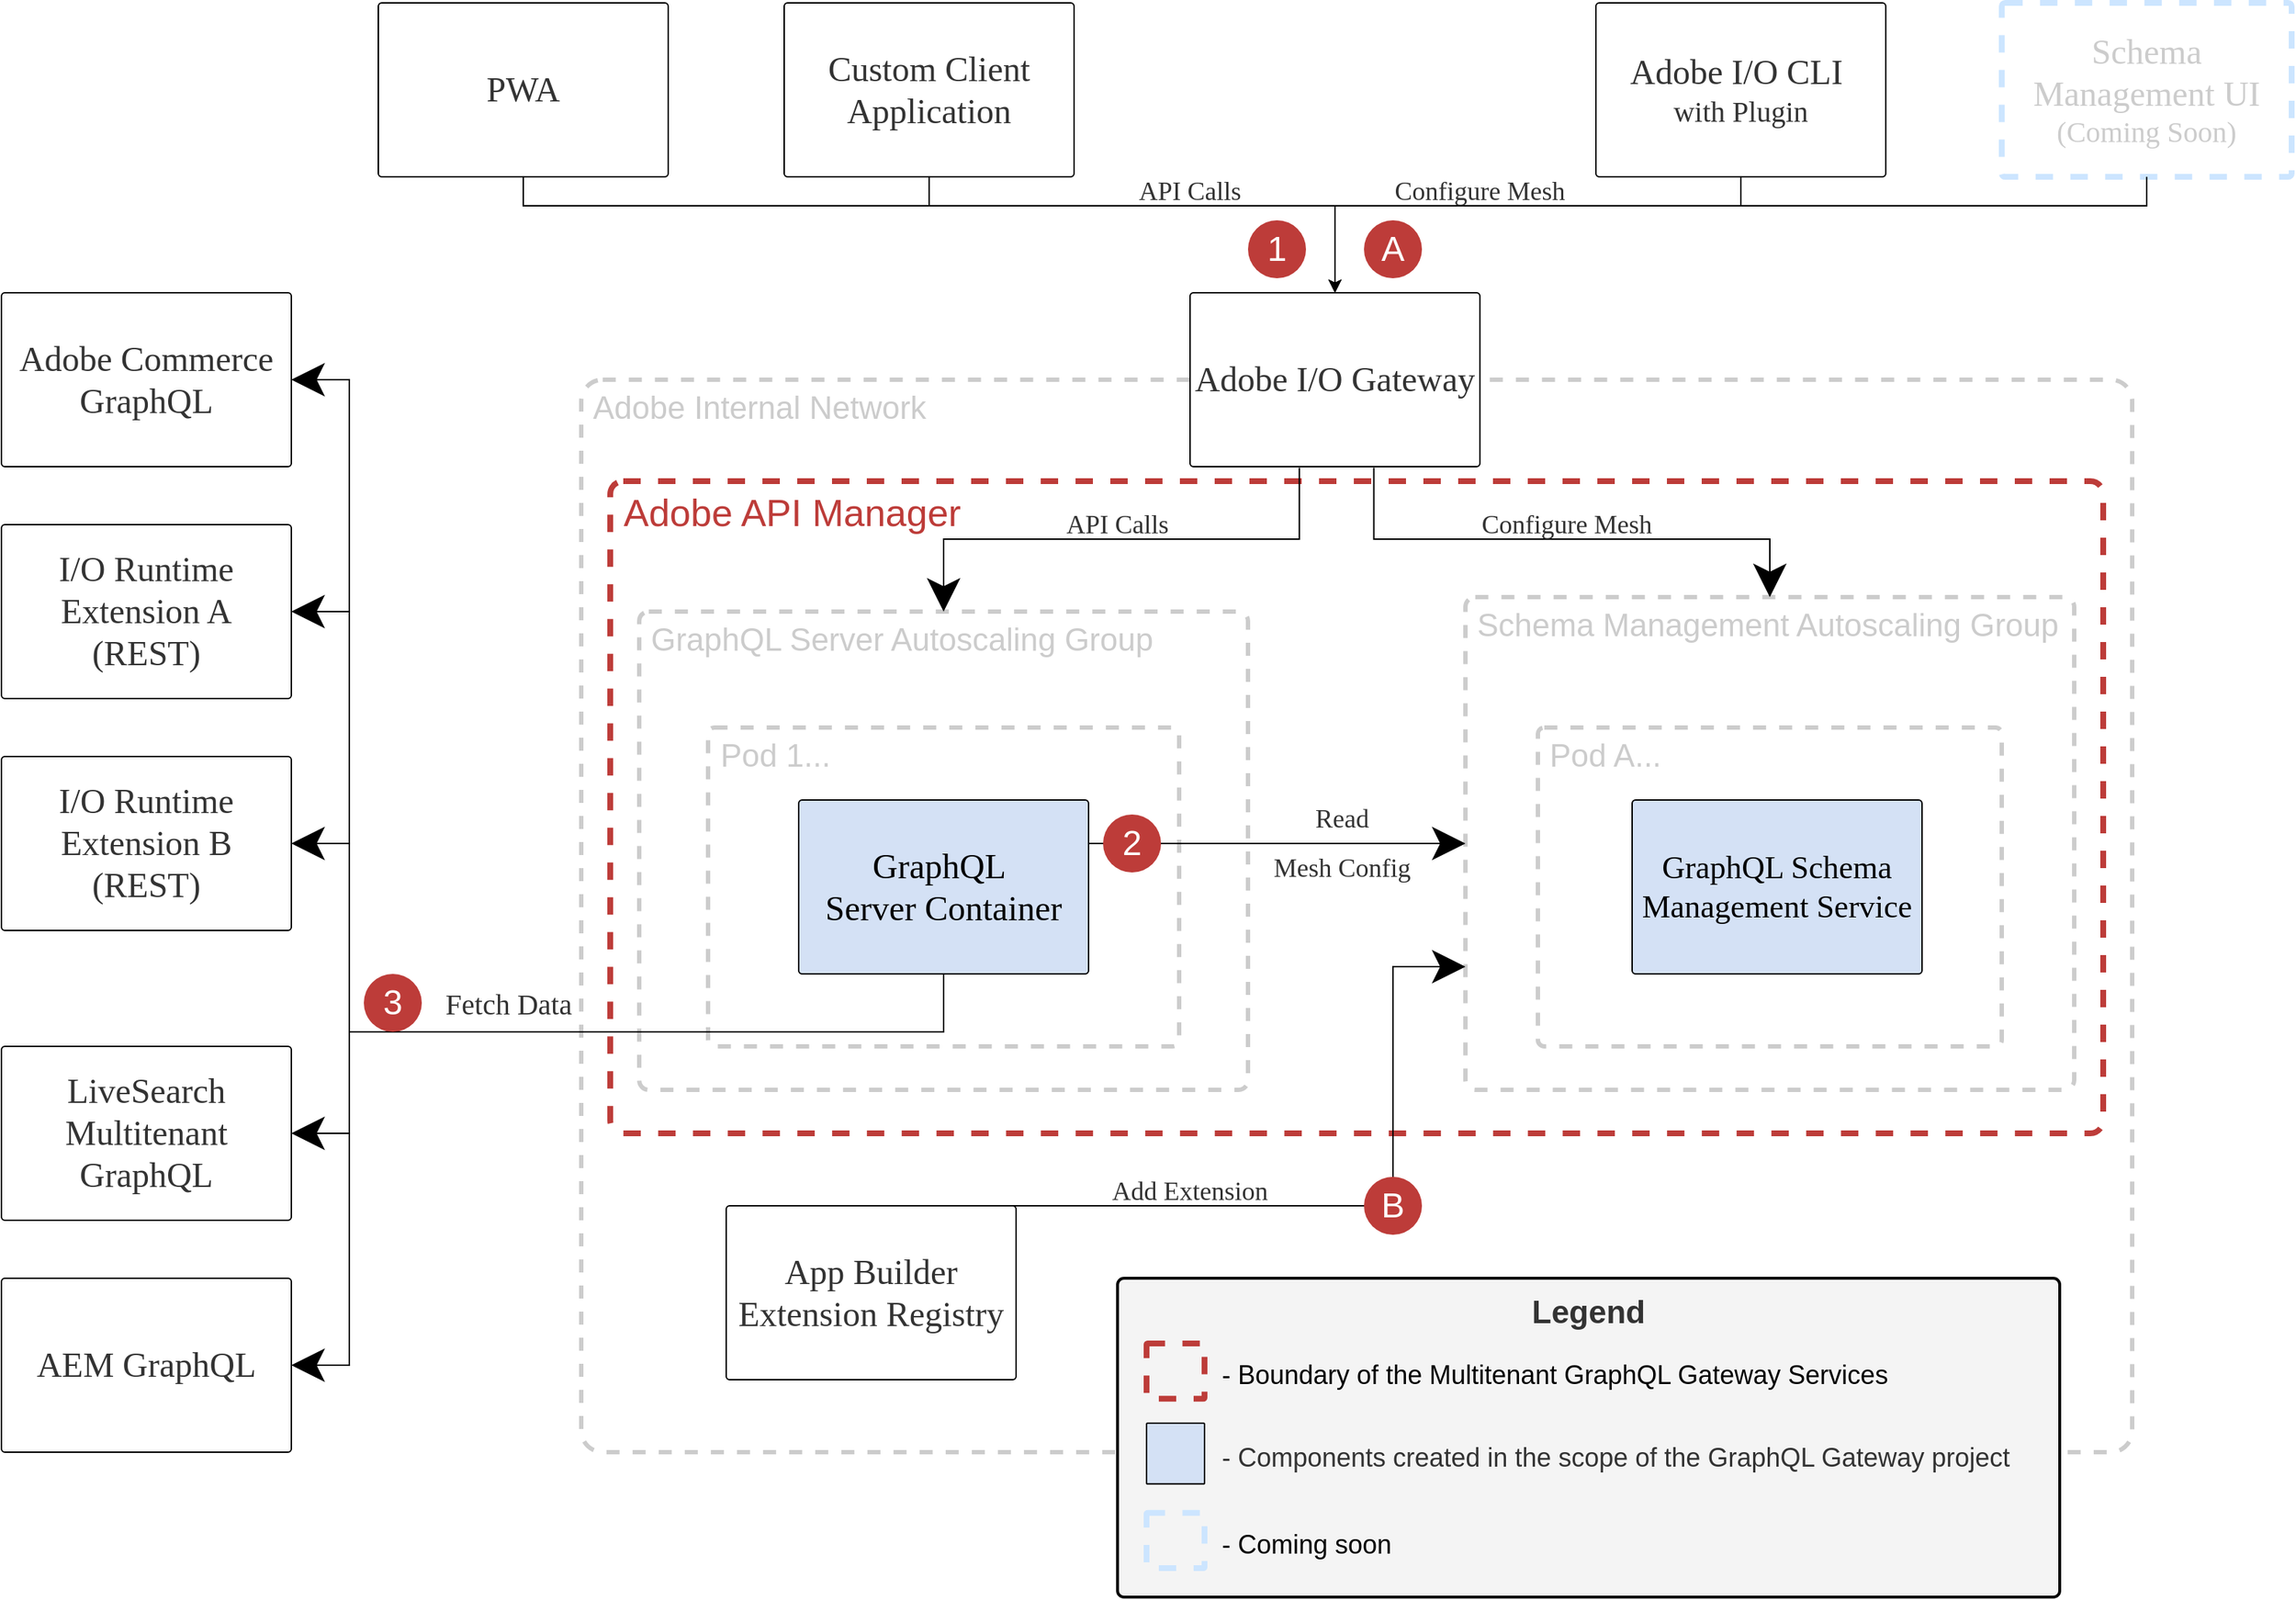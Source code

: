 <mxfile version="18.0.3" type="device"><diagram id="HuxnVWD3fxlY8WrwjRA4" name="Page-1"><mxGraphModel dx="2066" dy="699" grid="1" gridSize="10" guides="1" tooltips="1" connect="1" arrows="1" fold="1" page="1" pageScale="1" pageWidth="850" pageHeight="1100" math="0" shadow="0"><root><mxCell id="0"/><mxCell id="1" parent="0"/><mxCell id="AykOZnKy9bjINJLmDB4_-24" value=" Adobe Internal Network" style="rounded=1;arcSize=2;fillColor=default;strokeColor=#CCCCCC;movable=1;resizable=1;rotatable=1;deletable=1;editable=1;connectable=1;fontFamily=Helvetica;fontSize=22;perimeter=rectanglePerimeter;shadow=0;fontColor=#CCCCCC;dashed=1;align=left;verticalAlign=top;whiteSpace=wrap;strokeWidth=3;" parent="1" vertex="1"><mxGeometry x="460" y="300" width="1070" height="740" as="geometry"/></mxCell><mxCell id="AykOZnKy9bjINJLmDB4_-25" value=" Adobe API Manager" style="rounded=1;arcSize=2;movable=1;resizable=1;rotatable=1;deletable=1;editable=1;connectable=1;fontFamily=Helvetica;fontSize=26;perimeter=rectanglePerimeter;shadow=0;dashed=1;align=left;verticalAlign=top;whiteSpace=wrap;strokeWidth=4;fillColor=none;strokeColor=#BD3C39;fontColor=#BD3C39;" parent="1" vertex="1"><mxGeometry x="480" y="370" width="1030" height="450" as="geometry"/></mxCell><mxCell id="AykOZnKy9bjINJLmDB4_-28" value=" Schema Management Autoscaling Group" style="rounded=1;arcSize=2;fillColor=default;strokeColor=#CCCCCC;movable=1;resizable=1;rotatable=1;deletable=1;editable=1;connectable=1;fontFamily=Helvetica;fontSize=22;perimeter=rectanglePerimeter;shadow=0;fontColor=#CCCCCC;dashed=1;align=left;verticalAlign=top;whiteSpace=wrap;strokeWidth=3;" parent="1" vertex="1"><mxGeometry x="1070" y="450" width="420" height="340" as="geometry"/></mxCell><mxCell id="AykOZnKy9bjINJLmDB4_-29" value=" Pod A..." style="rounded=1;arcSize=2;fillColor=default;strokeColor=#CCCCCC;movable=1;resizable=1;rotatable=1;deletable=1;editable=1;connectable=1;fontFamily=Helvetica;fontSize=22;perimeter=rectanglePerimeter;shadow=0;fontColor=#CCCCCC;dashed=1;align=left;verticalAlign=top;whiteSpace=wrap;strokeWidth=3;" parent="1" vertex="1"><mxGeometry x="1120" y="540" width="320" height="220" as="geometry"/></mxCell><mxCell id="AykOZnKy9bjINJLmDB4_-26" value=" GraphQL Server Autoscaling Group" style="rounded=1;arcSize=2;fillColor=default;strokeColor=#CCCCCC;movable=1;resizable=1;rotatable=1;deletable=1;editable=1;connectable=1;fontFamily=Helvetica;fontSize=22;perimeter=rectanglePerimeter;shadow=0;fontColor=#CCCCCC;dashed=1;align=left;verticalAlign=top;whiteSpace=wrap;strokeWidth=3;" parent="1" vertex="1"><mxGeometry x="500" y="460" width="420" height="330" as="geometry"/></mxCell><mxCell id="AykOZnKy9bjINJLmDB4_-27" value=" Pod 1..." style="rounded=1;arcSize=2;fillColor=default;strokeColor=#CCCCCC;movable=1;resizable=1;rotatable=1;deletable=1;editable=1;connectable=1;fontFamily=Helvetica;fontSize=22;perimeter=rectanglePerimeter;shadow=0;fontColor=#CCCCCC;dashed=1;align=left;verticalAlign=top;whiteSpace=wrap;strokeWidth=3;" parent="1" vertex="1"><mxGeometry x="547.5" y="540" width="325" height="220" as="geometry"/></mxCell><mxCell id="AykOZnKy9bjINJLmDB4_-15" style="edgeStyle=orthogonalEdgeStyle;rounded=0;orthogonalLoop=1;jettySize=auto;html=1;exitX=0.377;exitY=1.006;exitDx=0;exitDy=0;endSize=20;entryX=0.5;entryY=0;entryDx=0;entryDy=0;exitPerimeter=0;" parent="1" source="XAE0YdJrRLPsoNwTPt81-1" target="AykOZnKy9bjINJLmDB4_-26" edge="1"><mxGeometry relative="1" as="geometry"><mxPoint x="810" y="410" as="targetPoint"/><Array as="points"><mxPoint x="955" y="410"/><mxPoint x="710" y="410"/></Array></mxGeometry></mxCell><mxCell id="AykOZnKy9bjINJLmDB4_-22" style="edgeStyle=orthogonalEdgeStyle;rounded=0;orthogonalLoop=1;jettySize=auto;html=1;exitX=0.634;exitY=1.006;exitDx=0;exitDy=0;startArrow=none;startFill=0;endArrow=classic;endFill=1;endSize=20;exitPerimeter=0;entryX=0.5;entryY=0;entryDx=0;entryDy=0;" parent="1" source="XAE0YdJrRLPsoNwTPt81-1" target="AykOZnKy9bjINJLmDB4_-28" edge="1"><mxGeometry relative="1" as="geometry"><mxPoint x="1410" y="450" as="targetPoint"/><Array as="points"><mxPoint x="1007" y="410"/><mxPoint x="1280" y="410"/></Array></mxGeometry></mxCell><mxCell id="XAE0YdJrRLPsoNwTPt81-1" value="&lt;div&gt;&lt;font style=&quot;font-size: 24px&quot;&gt;Adobe I/O Gateway&lt;/font&gt;&lt;/div&gt;" style="rounded=1;whiteSpace=wrap;html=1;arcSize=2;fillColor=default;strokeColor=#000000;movable=1;resizable=1;rotatable=1;deletable=1;editable=1;connectable=1;fontFamily=Verdana;fontSize=13;perimeter=rectanglePerimeter;shadow=0;fontColor=#333333;align=center;" parent="1" vertex="1"><mxGeometry x="880" y="240" width="200" height="120" as="geometry"/></mxCell><mxCell id="AykOZnKy9bjINJLmDB4_-12" style="edgeStyle=orthogonalEdgeStyle;rounded=0;orthogonalLoop=1;jettySize=auto;html=1;exitX=0.5;exitY=1;exitDx=0;exitDy=0;entryX=0.5;entryY=0;entryDx=0;entryDy=0;" parent="1" source="XAE0YdJrRLPsoNwTPt81-8" target="XAE0YdJrRLPsoNwTPt81-1" edge="1"><mxGeometry relative="1" as="geometry"><mxPoint x="980" y="200" as="targetPoint"/><Array as="points"><mxPoint x="420" y="180"/><mxPoint x="980" y="180"/></Array></mxGeometry></mxCell><mxCell id="XAE0YdJrRLPsoNwTPt81-8" value="&lt;div&gt;&lt;font style=&quot;font-size: 24px&quot;&gt;PWA&lt;/font&gt;&lt;/div&gt;" style="rounded=1;whiteSpace=wrap;html=1;arcSize=2;fillColor=none;strokeColor=#000000;movable=1;resizable=1;rotatable=1;deletable=1;editable=1;connectable=1;fontFamily=Verdana;fontSize=13;perimeter=rectanglePerimeter;shadow=0;fontColor=#333333;align=center;" parent="1" vertex="1"><mxGeometry x="320" y="40" width="200" height="120" as="geometry"/></mxCell><mxCell id="AykOZnKy9bjINJLmDB4_-11" style="edgeStyle=orthogonalEdgeStyle;rounded=0;orthogonalLoop=1;jettySize=auto;html=1;exitX=0.5;exitY=1;exitDx=0;exitDy=0;" parent="1" source="XAE0YdJrRLPsoNwTPt81-9" target="XAE0YdJrRLPsoNwTPt81-1" edge="1"><mxGeometry relative="1" as="geometry"><Array as="points"><mxPoint x="700" y="180"/><mxPoint x="980" y="180"/></Array></mxGeometry></mxCell><mxCell id="XAE0YdJrRLPsoNwTPt81-9" value="&lt;div&gt;&lt;font style=&quot;font-size: 24px&quot;&gt;Custom Client&lt;/font&gt;&lt;/div&gt;&lt;div&gt;&lt;font style=&quot;font-size: 24px&quot;&gt;Application&lt;/font&gt;&lt;/div&gt;" style="rounded=1;whiteSpace=wrap;html=1;arcSize=2;fillColor=none;strokeColor=#000000;movable=1;resizable=1;rotatable=1;deletable=1;editable=1;connectable=1;fontFamily=Verdana;fontSize=13;perimeter=rectanglePerimeter;shadow=0;fontColor=#333333;align=center;" parent="1" vertex="1"><mxGeometry x="600" y="40" width="200" height="120" as="geometry"/></mxCell><mxCell id="AykOZnKy9bjINJLmDB4_-13" style="edgeStyle=orthogonalEdgeStyle;rounded=0;orthogonalLoop=1;jettySize=auto;html=1;exitX=0.5;exitY=1;exitDx=0;exitDy=0;entryX=0.5;entryY=0;entryDx=0;entryDy=0;" parent="1" source="XAE0YdJrRLPsoNwTPt81-10" target="XAE0YdJrRLPsoNwTPt81-1" edge="1"><mxGeometry relative="1" as="geometry"><Array as="points"><mxPoint x="1260" y="180"/><mxPoint x="980" y="180"/></Array></mxGeometry></mxCell><mxCell id="XAE0YdJrRLPsoNwTPt81-10" value="&lt;div&gt;&lt;font style=&quot;font-size: 24px&quot;&gt;Adobe I/O CLI&amp;nbsp;&lt;/font&gt;&lt;/div&gt;&lt;div&gt;&lt;font style=&quot;font-size: 20px&quot;&gt;with Plugin&lt;/font&gt;&lt;/div&gt;" style="rounded=1;whiteSpace=wrap;html=1;arcSize=2;fillColor=none;strokeColor=#000000;movable=1;resizable=1;rotatable=1;deletable=1;editable=1;connectable=1;fontFamily=Verdana;fontSize=13;perimeter=rectanglePerimeter;shadow=0;fontColor=#333333;align=center;" parent="1" vertex="1"><mxGeometry x="1160" y="40" width="200" height="120" as="geometry"/></mxCell><mxCell id="XAE0YdJrRLPsoNwTPt81-11" value="&lt;div&gt;&lt;font style=&quot;font-size: 24px&quot; color=&quot;#cccccc&quot;&gt;Schema Management UI&lt;/font&gt;&lt;/div&gt;&lt;div&gt;&lt;span style=&quot;font-size: 20px ; color: rgb(204 , 204 , 204)&quot;&gt;(Coming Soon)&lt;/span&gt;&lt;br&gt;&lt;/div&gt;" style="rounded=1;whiteSpace=wrap;html=1;arcSize=2;fillColor=none;strokeColor=#CCE5FF;movable=1;resizable=1;rotatable=1;deletable=1;editable=1;connectable=1;fontFamily=Verdana;fontSize=13;perimeter=rectanglePerimeter;shadow=0;fontColor=#333333;align=center;dashed=1;strokeWidth=4;" parent="1" vertex="1"><mxGeometry x="1440" y="40" width="200" height="120" as="geometry"/></mxCell><mxCell id="AykOZnKy9bjINJLmDB4_-16" style="edgeStyle=orthogonalEdgeStyle;rounded=0;orthogonalLoop=1;jettySize=auto;html=1;exitX=0.5;exitY=0;exitDx=0;exitDy=0;entryX=1;entryY=0.5;entryDx=0;entryDy=0;endSize=20;" parent="1" source="AykOZnKy9bjINJLmDB4_-3" target="AykOZnKy9bjINJLmDB4_-6" edge="1"><mxGeometry relative="1" as="geometry"><Array as="points"><mxPoint x="710" y="750"/><mxPoint x="300" y="750"/><mxPoint x="300" y="460"/></Array></mxGeometry></mxCell><mxCell id="AykOZnKy9bjINJLmDB4_-23" style="edgeStyle=orthogonalEdgeStyle;rounded=0;orthogonalLoop=1;jettySize=auto;html=1;exitX=1;exitY=0.25;exitDx=0;exitDy=0;startArrow=none;startFill=0;endArrow=classic;endFill=1;endSize=20;entryX=0;entryY=0.5;entryDx=0;entryDy=0;" parent="1" source="AykOZnKy9bjINJLmDB4_-3" target="AykOZnKy9bjINJLmDB4_-28" edge="1"><mxGeometry relative="1" as="geometry"><mxPoint x="1060" y="630" as="targetPoint"/><Array as="points"><mxPoint x="940" y="620"/><mxPoint x="940" y="620"/></Array></mxGeometry></mxCell><mxCell id="AykOZnKy9bjINJLmDB4_-3" value="&lt;div&gt;&lt;font style=&quot;font-size: 24px&quot;&gt;GraphQL&amp;nbsp;&lt;/font&gt;&lt;/div&gt;&lt;div&gt;&lt;font style=&quot;font-size: 24px&quot;&gt;Server Container&lt;/font&gt;&lt;/div&gt;" style="rounded=1;whiteSpace=wrap;html=1;arcSize=2;fillColor=#D4E1F5;strokeColor=#000000;movable=1;resizable=1;rotatable=1;deletable=1;editable=1;connectable=1;fontFamily=Verdana;fontSize=13;perimeter=rectanglePerimeter;shadow=0;align=center;" parent="1" vertex="1"><mxGeometry x="610" y="590" width="200" height="120" as="geometry"/></mxCell><mxCell id="AykOZnKy9bjINJLmDB4_-4" value="&lt;div&gt;&lt;font style=&quot;font-size: 22px&quot;&gt;GraphQL Schema Management Service&lt;/font&gt;&lt;/div&gt;" style="rounded=1;whiteSpace=wrap;html=1;arcSize=2;fillColor=#D4E1F5;strokeColor=#000000;movable=1;resizable=1;rotatable=1;deletable=1;editable=1;connectable=1;fontFamily=Verdana;fontSize=13;perimeter=rectanglePerimeter;shadow=0;align=center;" parent="1" vertex="1"><mxGeometry x="1185" y="590" width="200" height="120" as="geometry"/></mxCell><mxCell id="AykOZnKy9bjINJLmDB4_-30" style="edgeStyle=orthogonalEdgeStyle;rounded=0;orthogonalLoop=1;jettySize=auto;html=1;exitX=0.5;exitY=0;exitDx=0;exitDy=0;fontSize=27;fontColor=#97D077;startArrow=none;startFill=0;endArrow=classic;endFill=1;startSize=20;endSize=20;entryX=0;entryY=0.75;entryDx=0;entryDy=0;" parent="1" source="AykOZnKy9bjINJLmDB4_-5" target="AykOZnKy9bjINJLmDB4_-28" edge="1"><mxGeometry relative="1" as="geometry"><Array as="points"><mxPoint x="1020" y="870"/><mxPoint x="1020" y="705"/></Array><mxPoint x="1170" y="710" as="targetPoint"/></mxGeometry></mxCell><mxCell id="AykOZnKy9bjINJLmDB4_-5" value="&lt;div&gt;&lt;font style=&quot;font-size: 24px&quot;&gt;App Builder Extension Registry&lt;/font&gt;&lt;/div&gt;" style="rounded=1;whiteSpace=wrap;html=1;arcSize=2;fillColor=none;strokeColor=#000000;movable=1;resizable=1;rotatable=1;deletable=1;editable=1;connectable=1;fontFamily=Verdana;fontSize=13;perimeter=rectanglePerimeter;shadow=0;fontColor=#333333;align=center;" parent="1" vertex="1"><mxGeometry x="560" y="870" width="200" height="120" as="geometry"/></mxCell><mxCell id="AykOZnKy9bjINJLmDB4_-6" value="&lt;div&gt;&lt;font style=&quot;font-size: 24px&quot;&gt;I/O Runtime Extension A&lt;/font&gt;&lt;/div&gt;&lt;div&gt;&lt;font style=&quot;font-size: 24px&quot;&gt;(REST)&lt;/font&gt;&lt;/div&gt;" style="rounded=1;whiteSpace=wrap;html=1;arcSize=2;fillColor=none;strokeColor=#000000;movable=1;resizable=1;rotatable=1;deletable=1;editable=1;connectable=1;fontFamily=Verdana;fontSize=13;perimeter=rectanglePerimeter;shadow=0;fontColor=#333333;align=center;" parent="1" vertex="1"><mxGeometry x="60" y="400" width="200" height="120" as="geometry"/></mxCell><mxCell id="AykOZnKy9bjINJLmDB4_-17" style="edgeStyle=orthogonalEdgeStyle;rounded=0;orthogonalLoop=1;jettySize=auto;html=1;exitX=1;exitY=0.5;exitDx=0;exitDy=0;startArrow=classic;startFill=1;endArrow=none;endFill=0;endSize=20;startSize=20;" parent="1" source="AykOZnKy9bjINJLmDB4_-7" edge="1"><mxGeometry relative="1" as="geometry"><mxPoint x="710" y="710" as="targetPoint"/><Array as="points"><mxPoint x="300" y="620"/><mxPoint x="300" y="750"/><mxPoint x="710" y="750"/></Array></mxGeometry></mxCell><mxCell id="AykOZnKy9bjINJLmDB4_-7" value="&lt;div&gt;&lt;font style=&quot;font-size: 24px&quot;&gt;I/O Runtime Extension B&lt;/font&gt;&lt;/div&gt;&lt;div&gt;&lt;font style=&quot;font-size: 24px&quot;&gt;(REST)&lt;br&gt;&lt;/font&gt;&lt;/div&gt;" style="rounded=1;whiteSpace=wrap;html=1;arcSize=2;fillColor=none;strokeColor=#000000;movable=1;resizable=1;rotatable=1;deletable=1;editable=1;connectable=1;fontFamily=Verdana;fontSize=13;perimeter=rectanglePerimeter;shadow=0;fontColor=#333333;align=center;" parent="1" vertex="1"><mxGeometry x="60" y="560" width="200" height="120" as="geometry"/></mxCell><mxCell id="AykOZnKy9bjINJLmDB4_-19" style="edgeStyle=orthogonalEdgeStyle;rounded=0;orthogonalLoop=1;jettySize=auto;html=1;exitX=1;exitY=0.5;exitDx=0;exitDy=0;startArrow=classic;startFill=1;endArrow=none;endFill=0;endSize=20;startSize=20;" parent="1" source="AykOZnKy9bjINJLmDB4_-8" edge="1"><mxGeometry relative="1" as="geometry"><Array as="points"><mxPoint x="300" y="820"/><mxPoint x="300" y="750"/><mxPoint x="710" y="750"/></Array><mxPoint x="710" y="710" as="targetPoint"/></mxGeometry></mxCell><mxCell id="AykOZnKy9bjINJLmDB4_-8" value="&lt;div&gt;&lt;font style=&quot;font-size: 24px&quot;&gt;LiveSearch&lt;/font&gt;&lt;/div&gt;&lt;div&gt;&lt;font style=&quot;font-size: 24px&quot;&gt;Multitenant&lt;/font&gt;&lt;/div&gt;&lt;div&gt;&lt;font style=&quot;font-size: 24px&quot;&gt;GraphQL&lt;/font&gt;&lt;/div&gt;" style="rounded=1;whiteSpace=wrap;html=1;arcSize=2;fillColor=none;strokeColor=#000000;movable=1;resizable=1;rotatable=1;deletable=1;editable=1;connectable=1;fontFamily=Verdana;fontSize=13;perimeter=rectanglePerimeter;shadow=0;fontColor=#333333;align=center;" parent="1" vertex="1"><mxGeometry x="60" y="760" width="200" height="120" as="geometry"/></mxCell><mxCell id="AykOZnKy9bjINJLmDB4_-20" style="edgeStyle=orthogonalEdgeStyle;rounded=0;orthogonalLoop=1;jettySize=auto;html=1;exitX=1;exitY=0.5;exitDx=0;exitDy=0;startArrow=classic;startFill=1;endArrow=none;endFill=0;endSize=20;startSize=20;" parent="1" source="AykOZnKy9bjINJLmDB4_-9" edge="1"><mxGeometry relative="1" as="geometry"><Array as="points"><mxPoint x="300" y="980"/><mxPoint x="300" y="750"/><mxPoint x="710" y="750"/></Array><mxPoint x="710" y="710" as="targetPoint"/></mxGeometry></mxCell><mxCell id="AykOZnKy9bjINJLmDB4_-9" value="&lt;div&gt;&lt;font style=&quot;font-size: 24px&quot;&gt;AEM GraphQL&lt;/font&gt;&lt;/div&gt;" style="rounded=1;whiteSpace=wrap;html=1;arcSize=2;fillColor=none;strokeColor=#000000;movable=1;resizable=1;rotatable=1;deletable=1;editable=1;connectable=1;fontFamily=Verdana;fontSize=13;perimeter=rectanglePerimeter;shadow=0;fontColor=#333333;align=center;" parent="1" vertex="1"><mxGeometry x="60" y="920" width="200" height="120" as="geometry"/></mxCell><mxCell id="AykOZnKy9bjINJLmDB4_-18" style="edgeStyle=orthogonalEdgeStyle;rounded=0;orthogonalLoop=1;jettySize=auto;html=1;exitX=1;exitY=0.5;exitDx=0;exitDy=0;entryX=0.5;entryY=1;entryDx=0;entryDy=0;startArrow=classic;startFill=1;endArrow=none;endFill=0;endSize=20;startSize=20;" parent="1" source="AykOZnKy9bjINJLmDB4_-10" target="AykOZnKy9bjINJLmDB4_-3" edge="1"><mxGeometry relative="1" as="geometry"><Array as="points"><mxPoint x="300" y="300"/><mxPoint x="300" y="750"/><mxPoint x="710" y="750"/></Array></mxGeometry></mxCell><mxCell id="AykOZnKy9bjINJLmDB4_-10" value="&lt;div&gt;&lt;font style=&quot;font-size: 24px&quot;&gt;Adobe Commerce GraphQL&lt;/font&gt;&lt;/div&gt;" style="rounded=1;whiteSpace=wrap;html=1;arcSize=2;fillColor=none;strokeColor=#000000;movable=1;resizable=1;rotatable=1;deletable=1;editable=1;connectable=1;fontFamily=Verdana;fontSize=13;perimeter=rectanglePerimeter;shadow=0;fontColor=#333333;align=center;" parent="1" vertex="1"><mxGeometry x="60" y="240" width="200" height="120" as="geometry"/></mxCell><mxCell id="AykOZnKy9bjINJLmDB4_-36" value="&lt;div&gt;&lt;font style=&quot;font-size: 20px&quot;&gt;Fetch Data&lt;/font&gt;&lt;/div&gt;" style="rounded=1;whiteSpace=wrap;html=1;arcSize=2;fillColor=none;strokeColor=none;movable=1;resizable=1;rotatable=1;deletable=1;editable=1;connectable=1;fontFamily=Verdana;fontSize=13;perimeter=rectanglePerimeter;shadow=0;fontColor=#333333;align=center;" parent="1" vertex="1"><mxGeometry x="310" y="710" width="200" height="40" as="geometry"/></mxCell><mxCell id="AykOZnKy9bjINJLmDB4_-37" value="&lt;div&gt;&lt;font style=&quot;font-size: 18px&quot;&gt;API Calls&lt;/font&gt;&lt;/div&gt;" style="rounded=1;whiteSpace=wrap;html=1;arcSize=2;fillColor=none;strokeColor=none;movable=1;resizable=1;rotatable=1;deletable=1;editable=1;connectable=1;fontFamily=Verdana;fontSize=13;perimeter=rectanglePerimeter;shadow=0;fontColor=#333333;align=center;" parent="1" vertex="1"><mxGeometry x="780" y="150" width="200" height="40" as="geometry"/></mxCell><mxCell id="AykOZnKy9bjINJLmDB4_-38" value="&lt;div&gt;&lt;font style=&quot;font-size: 18px&quot;&gt;Configure Mesh&lt;/font&gt;&lt;/div&gt;" style="rounded=1;whiteSpace=wrap;html=1;arcSize=2;fillColor=none;strokeColor=none;movable=1;resizable=1;rotatable=1;deletable=1;editable=1;connectable=1;fontFamily=Verdana;fontSize=13;perimeter=rectanglePerimeter;shadow=0;fontColor=#333333;align=center;" parent="1" vertex="1"><mxGeometry x="980" y="150" width="200" height="40" as="geometry"/></mxCell><mxCell id="AykOZnKy9bjINJLmDB4_-39" value="" style="edgeStyle=orthogonalEdgeStyle;rounded=0;orthogonalLoop=1;jettySize=auto;html=1;exitX=0.5;exitY=1;exitDx=0;exitDy=0;entryX=0.5;entryY=0;entryDx=0;entryDy=0;endSize=20;endArrow=none;" parent="1" source="XAE0YdJrRLPsoNwTPt81-11" target="XAE0YdJrRLPsoNwTPt81-1" edge="1"><mxGeometry relative="1" as="geometry"><mxPoint x="1540" y="160" as="sourcePoint"/><mxPoint x="980" y="240" as="targetPoint"/><Array as="points"><mxPoint x="1540" y="180"/><mxPoint x="980" y="180"/></Array></mxGeometry></mxCell><mxCell id="AykOZnKy9bjINJLmDB4_-40" style="edgeStyle=orthogonalEdgeStyle;rounded=0;orthogonalLoop=1;jettySize=auto;html=1;exitX=0.5;exitY=1;exitDx=0;exitDy=0;fontSize=20;fontColor=#97D077;startArrow=none;startFill=0;endArrow=none;endFill=0;startSize=20;endSize=20;strokeColor=#F8CECC;" parent="1" source="AykOZnKy9bjINJLmDB4_-38" target="AykOZnKy9bjINJLmDB4_-38" edge="1"><mxGeometry relative="1" as="geometry"/></mxCell><mxCell id="AykOZnKy9bjINJLmDB4_-41" style="edgeStyle=orthogonalEdgeStyle;rounded=0;orthogonalLoop=1;jettySize=auto;html=1;exitX=0.5;exitY=1;exitDx=0;exitDy=0;fontSize=20;fontColor=#97D077;startArrow=none;startFill=0;endArrow=none;endFill=0;startSize=20;endSize=20;strokeColor=#F8CECC;" parent="1" source="AykOZnKy9bjINJLmDB4_-38" target="AykOZnKy9bjINJLmDB4_-38" edge="1"><mxGeometry relative="1" as="geometry"/></mxCell><mxCell id="AykOZnKy9bjINJLmDB4_-43" value="&lt;div&gt;&lt;font style=&quot;font-size: 18px&quot;&gt;API Calls&lt;/font&gt;&lt;/div&gt;" style="rounded=1;whiteSpace=wrap;html=1;arcSize=2;fillColor=none;strokeColor=none;movable=1;resizable=1;rotatable=1;deletable=1;editable=1;connectable=1;fontFamily=Verdana;fontSize=13;perimeter=rectanglePerimeter;shadow=0;fontColor=#333333;align=center;" parent="1" vertex="1"><mxGeometry x="730" y="380" width="200" height="40" as="geometry"/></mxCell><mxCell id="AykOZnKy9bjINJLmDB4_-44" value="&lt;div&gt;&lt;font style=&quot;font-size: 18px&quot;&gt;Configure Mesh&lt;/font&gt;&lt;/div&gt;" style="rounded=1;whiteSpace=wrap;html=1;arcSize=2;fillColor=none;strokeColor=none;movable=1;resizable=1;rotatable=1;deletable=1;editable=1;connectable=1;fontFamily=Verdana;fontSize=13;perimeter=rectanglePerimeter;shadow=0;fontColor=#333333;align=center;" parent="1" vertex="1"><mxGeometry x="1040" y="380" width="200" height="40" as="geometry"/></mxCell><mxCell id="AykOZnKy9bjINJLmDB4_-46" value="&lt;div&gt;&lt;font style=&quot;font-size: 18px&quot;&gt;Read&lt;/font&gt;&lt;/div&gt;&lt;div style=&quot;font-size: 10px&quot;&gt;&lt;span&gt;&lt;br&gt;&lt;/span&gt;&lt;/div&gt;&lt;div&gt;&lt;span style=&quot;font-size: 18px&quot;&gt;Mesh Config&lt;/span&gt;&lt;/div&gt;" style="rounded=1;whiteSpace=wrap;html=1;arcSize=2;fillColor=none;strokeColor=none;movable=1;resizable=1;rotatable=1;deletable=1;editable=1;connectable=1;fontFamily=Verdana;fontSize=13;perimeter=rectanglePerimeter;shadow=0;fontColor=#333333;align=center;" parent="1" vertex="1"><mxGeometry x="830" y="600" width="310" height="40" as="geometry"/></mxCell><mxCell id="AykOZnKy9bjINJLmDB4_-47" value="&lt;div&gt;&lt;font style=&quot;font-size: 18px&quot;&gt;Add Extension&lt;/font&gt;&lt;/div&gt;" style="rounded=1;whiteSpace=wrap;html=1;arcSize=2;fillColor=none;strokeColor=none;movable=1;resizable=1;rotatable=1;deletable=1;editable=1;connectable=1;fontFamily=Verdana;fontSize=13;perimeter=rectanglePerimeter;shadow=0;fontColor=#333333;align=center;" parent="1" vertex="1"><mxGeometry x="780" y="840" width="200" height="40" as="geometry"/></mxCell><mxCell id="AykOZnKy9bjINJLmDB4_-49" value="&lt;div style=&quot;text-align: center&quot;&gt;&lt;font style=&quot;line-height: 100% ; font-size: 24px&quot;&gt;1&lt;/font&gt;&lt;/div&gt;" style="ellipse;whiteSpace=wrap;html=1;aspect=fixed;fillColor=#BD3C39;fontFamily=Helvetica;align=center;strokeColor=none;fontSize=14;verticalAlign=middle;horizontal=1;spacingTop=0;spacingRight=0;spacingLeft=0;fontColor=#FFFFFF;spacing=0;labelPosition=center;verticalLabelPosition=middle;spacingBottom=2;dashed=1;" parent="1" vertex="1"><mxGeometry x="920" y="190" width="40" height="40" as="geometry"/></mxCell><mxCell id="AykOZnKy9bjINJLmDB4_-50" value="&lt;div style=&quot;text-align: center&quot;&gt;&lt;font style=&quot;line-height: 100% ; font-size: 24px&quot;&gt;A&lt;/font&gt;&lt;/div&gt;" style="ellipse;whiteSpace=wrap;html=1;aspect=fixed;fillColor=#BD3C39;fontFamily=Helvetica;align=center;strokeColor=none;fontSize=14;verticalAlign=middle;horizontal=1;spacingTop=0;spacingRight=0;spacingLeft=0;fontColor=#FFFFFF;spacing=0;labelPosition=center;verticalLabelPosition=middle;spacingBottom=2;dashed=1;" parent="1" vertex="1"><mxGeometry x="1000" y="190" width="40" height="40" as="geometry"/></mxCell><mxCell id="AykOZnKy9bjINJLmDB4_-51" value="&lt;div style=&quot;text-align: center&quot;&gt;&lt;font style=&quot;line-height: 100% ; font-size: 24px&quot;&gt;2&lt;/font&gt;&lt;/div&gt;" style="ellipse;whiteSpace=wrap;html=1;aspect=fixed;fillColor=#BD3C39;fontFamily=Helvetica;align=center;strokeColor=none;fontSize=14;verticalAlign=middle;horizontal=1;spacingTop=0;spacingRight=0;spacingLeft=0;fontColor=#FFFFFF;spacing=0;labelPosition=center;verticalLabelPosition=middle;spacingBottom=2;dashed=1;" parent="1" vertex="1"><mxGeometry x="820" y="600" width="40" height="40" as="geometry"/></mxCell><mxCell id="AykOZnKy9bjINJLmDB4_-52" value="&lt;div style=&quot;text-align: center&quot;&gt;&lt;font style=&quot;line-height: 100% ; font-size: 24px&quot;&gt;3&lt;/font&gt;&lt;/div&gt;" style="ellipse;whiteSpace=wrap;html=1;aspect=fixed;fillColor=#BD3C39;fontFamily=Helvetica;align=center;strokeColor=none;fontSize=14;verticalAlign=middle;horizontal=1;spacingTop=0;spacingRight=0;spacingLeft=0;fontColor=#FFFFFF;spacing=0;labelPosition=center;verticalLabelPosition=middle;spacingBottom=2;dashed=1;" parent="1" vertex="1"><mxGeometry x="310" y="710" width="40" height="40" as="geometry"/></mxCell><mxCell id="AykOZnKy9bjINJLmDB4_-53" value="&lt;div style=&quot;text-align: center&quot;&gt;&lt;font style=&quot;line-height: 100% ; font-size: 24px&quot;&gt;B&lt;/font&gt;&lt;/div&gt;" style="ellipse;whiteSpace=wrap;html=1;aspect=fixed;fillColor=#BD3C39;fontFamily=Helvetica;align=center;strokeColor=none;fontSize=14;verticalAlign=middle;horizontal=1;spacingTop=0;spacingRight=0;spacingLeft=0;fontColor=#FFFFFF;spacing=0;labelPosition=center;verticalLabelPosition=middle;spacingBottom=2;dashed=1;" parent="1" vertex="1"><mxGeometry x="1000" y="850" width="40" height="40" as="geometry"/></mxCell><mxCell id="AykOZnKy9bjINJLmDB4_-55" value="&lt;div style=&quot;text-align: left&quot;&gt;&lt;font style=&quot;font-size: 22px&quot;&gt;Legend&lt;/font&gt;&lt;/div&gt;" style="rounded=1;whiteSpace=wrap;html=1;arcSize=2;fillColor=#f4f4f4;strokeColor=#000000;movable=1;resizable=1;rotatable=1;deletable=1;editable=1;connectable=1;fontFamily=Helvetica;fontSize=26;perimeter=rectanglePerimeter;shadow=0;fontColor=#333333;strokeWidth=2;verticalAlign=top;fontStyle=1" parent="1" vertex="1"><mxGeometry x="830" y="920" width="650" height="220" as="geometry"/></mxCell><mxCell id="AykOZnKy9bjINJLmDB4_-56" value="&lt;font color=&quot;#000000&quot; style=&quot;font-size: 18px&quot;&gt;- Boundary of the Multitenant GraphQL Gateway Services&lt;/font&gt;" style="text;html=1;align=left;verticalAlign=middle;resizable=0;points=[];autosize=1;strokeColor=none;fillColor=none;fontSize=26;fontColor=#BD3C39;" parent="1" vertex="1"><mxGeometry x="900" y="964.06" width="480" height="40" as="geometry"/></mxCell><mxCell id="AykOZnKy9bjINJLmDB4_-57" value="" style="rounded=1;arcSize=2;movable=1;resizable=1;rotatable=1;deletable=1;editable=1;connectable=1;fontFamily=Helvetica;fontSize=27;perimeter=rectanglePerimeter;shadow=0;dashed=1;align=left;verticalAlign=top;whiteSpace=wrap;strokeWidth=4;fillColor=none;strokeColor=#BD3C39;fontColor=#BD3C39;" parent="1" vertex="1"><mxGeometry x="850" y="965" width="40" height="38.13" as="geometry"/></mxCell><mxCell id="AykOZnKy9bjINJLmDB4_-58" value="&lt;span data-lucid-type=&quot;application/vnd.lucid.text&quot; data-lucid-content=&quot;{&amp;#34;t&amp;#34;:&amp;#34;Components that are implemented/modified in the scope of GraphQL Gateway project&amp;#34;,&amp;#34;m&amp;#34;:[{&amp;#34;s&amp;#34;:0,&amp;#34;n&amp;#34;:&amp;#34;a&amp;#34;,&amp;#34;v&amp;#34;:&amp;#34;left&amp;#34;},{&amp;#34;s&amp;#34;:0,&amp;#34;n&amp;#34;:&amp;#34;s&amp;#34;,&amp;#34;v&amp;#34;:22.222,&amp;#34;e&amp;#34;:80},{&amp;#34;s&amp;#34;:0,&amp;#34;n&amp;#34;:&amp;#34;c&amp;#34;,&amp;#34;v&amp;#34;:&amp;#34;333333ff&amp;#34;,&amp;#34;e&amp;#34;:80}]}&quot;&gt;&lt;span style=&quot;color: rgb(51 , 51 , 51)&quot;&gt;&lt;font style=&quot;font-size: 18px&quot;&gt;- Components created in the scope of the GraphQL Gateway project&lt;/font&gt;&lt;/span&gt;&lt;/span&gt;" style="text;html=1;align=left;verticalAlign=middle;resizable=0;points=[];autosize=1;strokeColor=none;fillColor=none;fontSize=26;fontColor=#000000;" parent="1" vertex="1"><mxGeometry x="900" y="1020.94" width="560" height="40" as="geometry"/></mxCell><mxCell id="AykOZnKy9bjINJLmDB4_-59" value="" style="rounded=1;whiteSpace=wrap;html=1;arcSize=2;fillColor=#D4E1F5;strokeColor=#000000;movable=1;resizable=1;rotatable=1;deletable=1;editable=1;connectable=1;fontFamily=Verdana;fontSize=13;perimeter=rectanglePerimeter;shadow=0;align=center;" parent="1" vertex="1"><mxGeometry x="850" y="1020.0" width="40" height="41.87" as="geometry"/></mxCell><mxCell id="a9YrrqM9pUhJxThZkxXl-3" value="&lt;font color=&quot;#000000&quot; style=&quot;font-size: 18px&quot;&gt;- Coming soon&lt;/font&gt;" style="text;html=1;align=left;verticalAlign=middle;resizable=0;points=[];autosize=1;strokeColor=none;fillColor=none;fontSize=26;fontColor=#BD3C39;" parent="1" vertex="1"><mxGeometry x="900" y="1080.93" width="130" height="40" as="geometry"/></mxCell><mxCell id="a9YrrqM9pUhJxThZkxXl-4" value="" style="rounded=1;arcSize=2;movable=1;resizable=1;rotatable=1;deletable=1;editable=1;connectable=1;fontFamily=Helvetica;fontSize=27;perimeter=rectanglePerimeter;shadow=0;dashed=1;align=left;verticalAlign=top;whiteSpace=wrap;strokeWidth=4;fillColor=none;strokeColor=#CCE5FF;fontColor=#BD3C39;" parent="1" vertex="1"><mxGeometry x="850" y="1081.87" width="40" height="38.13" as="geometry"/></mxCell></root></mxGraphModel></diagram></mxfile>